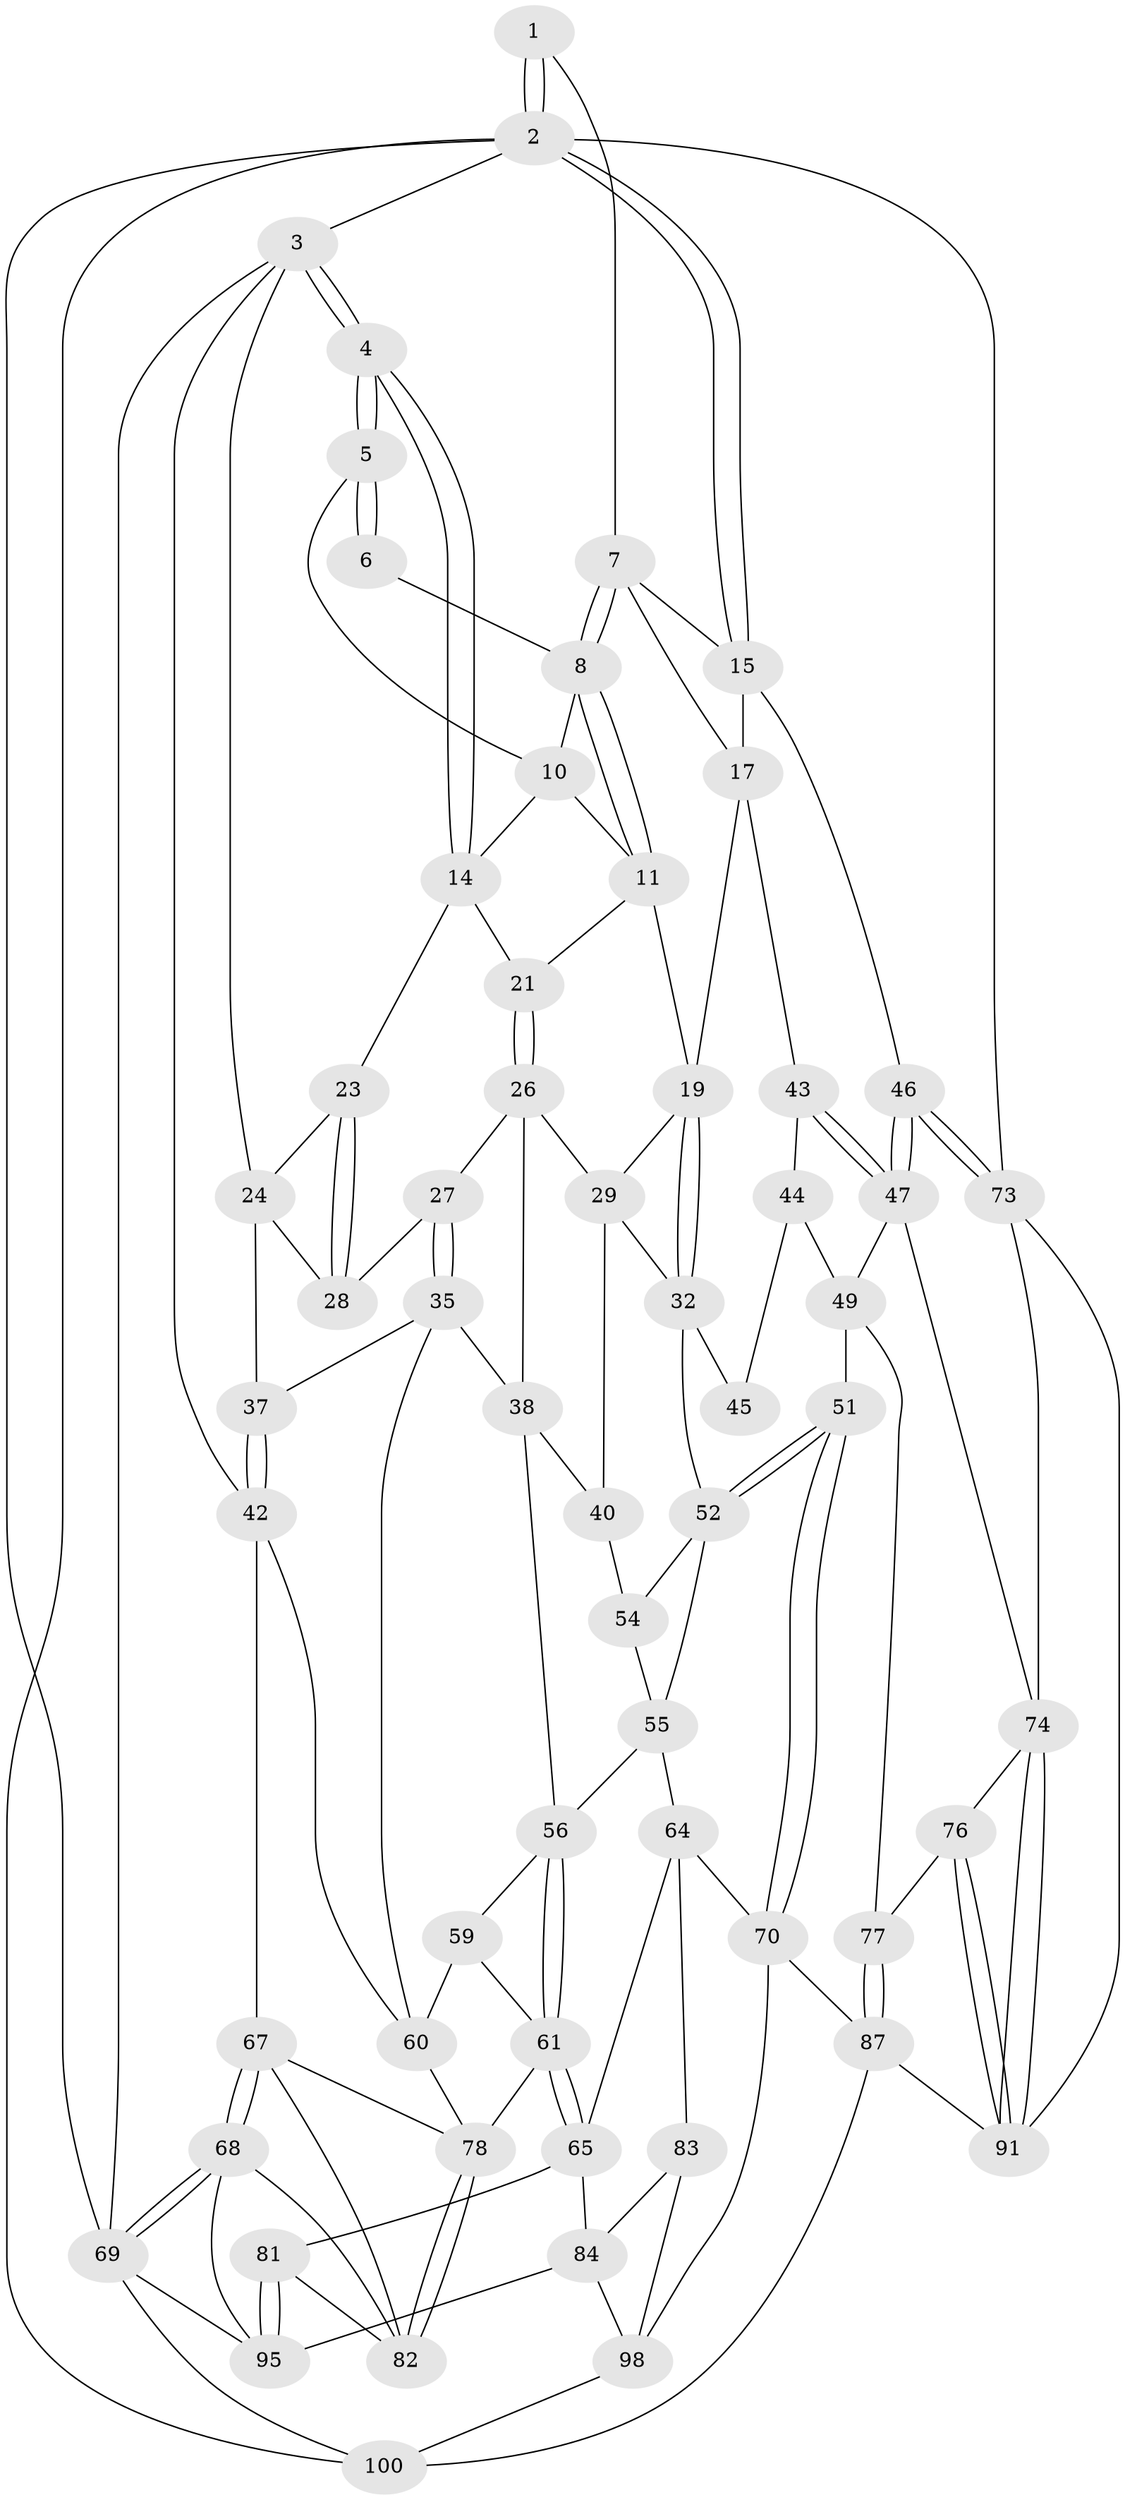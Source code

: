 // original degree distribution, {3: 0.0196078431372549, 6: 0.20588235294117646, 5: 0.5490196078431373, 4: 0.22549019607843138}
// Generated by graph-tools (version 1.1) at 2025/11/02/21/25 10:11:13]
// undirected, 61 vertices, 139 edges
graph export_dot {
graph [start="1"]
  node [color=gray90,style=filled];
  1 [pos="+0.6357168307688446+0"];
  2 [pos="+1+0",super="+85"];
  3 [pos="+0+0",super="+25"];
  4 [pos="+0+0"];
  5 [pos="+0+0"];
  6 [pos="+0.265592846989963+0"];
  7 [pos="+0.5880694817355763+0.15060094603217897",super="+16"];
  8 [pos="+0.57685138998462+0.16045467137427968",super="+9"];
  10 [pos="+0.18836832928874572+0.04824664135600673",super="+13"];
  11 [pos="+0.522764401358297+0.23613774678444452",super="+12"];
  14 [pos="+0.09258661605761238+0.22995274942036845",super="+22"];
  15 [pos="+1+0",super="+41"];
  17 [pos="+0.8844915109155296+0.34368471390813365",super="+18"];
  19 [pos="+0.5715693834666845+0.3505395788007144",super="+20"];
  21 [pos="+0.2715162001501677+0.266535742159209"];
  23 [pos="+0.11637180300609355+0.3410110038308289"];
  24 [pos="+0.03532492537299435+0.3512884746355051",super="+31"];
  26 [pos="+0.2786597629651568+0.3893368738972045",super="+30"];
  27 [pos="+0.16728207679406173+0.4453911293009921"];
  28 [pos="+0.15563254923146447+0.43523136012002667"];
  29 [pos="+0.45179773971396203+0.36429261353880454",super="+34"];
  32 [pos="+0.5472154530181302+0.4679238467616641",super="+33"];
  35 [pos="+0.17084318041702787+0.47285916220084545",super="+36"];
  37 [pos="+0.04942636334896511+0.5143106894512198"];
  38 [pos="+0.31299370076052657+0.471305648633959",super="+39"];
  40 [pos="+0.33709157726866+0.4830197165875693"];
  42 [pos="+0+0.5082904332080621",super="+66"];
  43 [pos="+0.7134819984592631+0.4678627772187327"];
  44 [pos="+0.700313633971337+0.4775339133297072",super="+48"];
  45 [pos="+0.605620392205391+0.5061440316147999"];
  46 [pos="+1+0.5008776864984725"];
  47 [pos="+0.7401512019937121+0.5286381601872805",super="+53"];
  49 [pos="+0.6229906990542591+0.6327196892799046",super="+50"];
  51 [pos="+0.49693569076057287+0.6284388117968509"];
  52 [pos="+0.4821733438761063+0.5970122036837426",super="+58"];
  54 [pos="+0.33701796337380374+0.4869596990402208"];
  55 [pos="+0.32722264170737764+0.5825691442002316",super="+63"];
  56 [pos="+0.31192485742725606+0.5821379994999349",super="+57"];
  59 [pos="+0.2047848216622006+0.61357217168592"];
  60 [pos="+0.10143161764243347+0.5824349534493197",super="+72"];
  61 [pos="+0.25679708661323347+0.6450319201804176",super="+62"];
  64 [pos="+0.32748142390350315+0.6361632226699807",super="+71"];
  65 [pos="+0.2590525874208904+0.646839275639428",super="+80"];
  67 [pos="+0+0.799590267053379",super="+89"];
  68 [pos="+0+0.9787813086579423",super="+97"];
  69 [pos="+0+1",super="+102"];
  70 [pos="+0.4698849343290711+0.6689257994220741",super="+88"];
  73 [pos="+1+0.6096922433970772",super="+86"];
  74 [pos="+0.9157792410135687+0.6666167234799902",super="+75"];
  76 [pos="+0.735271653097885+0.7411912943894162"];
  77 [pos="+0.6372471449562706+0.7376616938672179"];
  78 [pos="+0.1671895260418009+0.7296683954342622",super="+79"];
  81 [pos="+0.24029473694334735+0.7770915439217488"];
  82 [pos="+0.2136678782954381+0.7771605995299091",super="+90"];
  83 [pos="+0.3915700526779122+0.7611424964870435"];
  84 [pos="+0.30664702425794504+0.7624644816424588",super="+94"];
  87 [pos="+0.6176282606325403+0.8005423666932551",super="+93"];
  91 [pos="+0.8172200516160076+0.7671232426896449",super="+92"];
  95 [pos="+0.25815812611186995+0.9202024207668162",super="+96"];
  98 [pos="+0.48289625863670593+0.945059600347888",super="+99"];
  100 [pos="+0.7955182250893811+1",super="+101"];
  1 -- 2;
  1 -- 2;
  1 -- 7;
  2 -- 3;
  2 -- 15;
  2 -- 15;
  2 -- 100;
  2 -- 69;
  2 -- 73;
  3 -- 4;
  3 -- 4;
  3 -- 69;
  3 -- 24;
  3 -- 42;
  4 -- 5;
  4 -- 5;
  4 -- 14;
  4 -- 14;
  5 -- 6;
  5 -- 6;
  5 -- 10;
  6 -- 8;
  7 -- 8;
  7 -- 8;
  7 -- 17;
  7 -- 15;
  8 -- 11;
  8 -- 11;
  8 -- 10;
  10 -- 14;
  10 -- 11;
  11 -- 19;
  11 -- 21;
  14 -- 21;
  14 -- 23;
  15 -- 17;
  15 -- 46;
  17 -- 19;
  17 -- 43;
  19 -- 32;
  19 -- 32;
  19 -- 29;
  21 -- 26;
  21 -- 26;
  23 -- 24;
  23 -- 28;
  23 -- 28;
  24 -- 28;
  24 -- 37;
  26 -- 27;
  26 -- 29;
  26 -- 38;
  27 -- 28;
  27 -- 35;
  27 -- 35;
  29 -- 32;
  29 -- 40;
  32 -- 45;
  32 -- 52;
  35 -- 60;
  35 -- 37;
  35 -- 38;
  37 -- 42;
  37 -- 42;
  38 -- 40;
  38 -- 56;
  40 -- 54;
  42 -- 67;
  42 -- 60;
  43 -- 44;
  43 -- 47;
  43 -- 47;
  44 -- 45 [weight=2];
  44 -- 49;
  46 -- 47;
  46 -- 47;
  46 -- 73;
  46 -- 73;
  47 -- 49;
  47 -- 74;
  49 -- 51;
  49 -- 77;
  51 -- 52;
  51 -- 52;
  51 -- 70;
  51 -- 70;
  52 -- 54;
  52 -- 55;
  54 -- 55;
  55 -- 56;
  55 -- 64;
  56 -- 61;
  56 -- 61;
  56 -- 59;
  59 -- 60;
  59 -- 61;
  60 -- 78;
  61 -- 65;
  61 -- 65;
  61 -- 78;
  64 -- 65;
  64 -- 83;
  64 -- 70;
  65 -- 81;
  65 -- 84;
  67 -- 68;
  67 -- 68;
  67 -- 82;
  67 -- 78;
  68 -- 69;
  68 -- 69;
  68 -- 82;
  68 -- 95;
  69 -- 100;
  69 -- 95;
  70 -- 98;
  70 -- 87;
  73 -- 74;
  73 -- 91;
  74 -- 91;
  74 -- 91;
  74 -- 76;
  76 -- 77;
  76 -- 91;
  76 -- 91;
  77 -- 87;
  77 -- 87;
  78 -- 82;
  78 -- 82;
  81 -- 82;
  81 -- 95;
  81 -- 95;
  83 -- 84;
  83 -- 98;
  84 -- 98;
  84 -- 95;
  87 -- 100;
  87 -- 91;
  98 -- 100;
}
